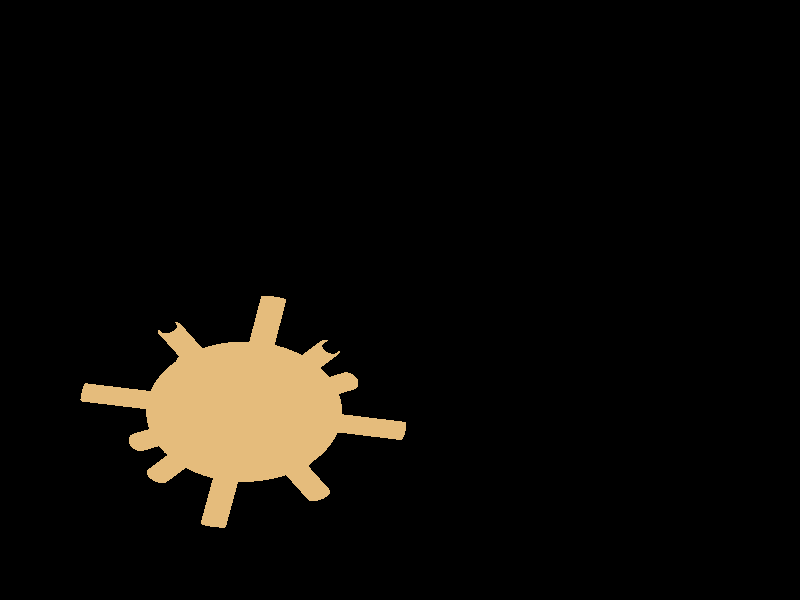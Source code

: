 #include "colors.inc"
#include "finish.inc"

global_settings {assumed_gamma 1 max_trace_level 6}
background {color White transmit 1.0}
camera {orthographic
  right -6.21*x up 6.50*y
  direction 1.00*z
  location <0,0,50.00> look_at <0,0,0>}


light_source {<  2.00,   3.00,  40.00> color White
  area_light <0.70, 0, 0>, <0, 0.70, 0>, 3, 3
  adaptive 1 jitter}
// no fog
#declare simple = finish {phong 0.7}
#declare pale = finish {ambient 0.5 diffuse 0.85 roughness 0.001 specular 0.200 }
#declare intermediate = finish {ambient 0.3 diffuse 0.6 specular 0.1 roughness 0.04}
#declare vmd = finish {ambient 0.0 diffuse 0.65 phong 0.1 phong_size 40.0 specular 0.5 }
#declare jmol = finish {ambient 0.2 diffuse 0.6 specular 1 roughness 0.001 metallic}
#declare ase2 = finish {ambient 0.05 brilliance 3 diffuse 0.6 metallic specular 0.7 roughness 0.04 reflection 0.15}
#declare ase3 = finish {ambient 0.15 brilliance 2 diffuse 0.6 metallic specular 1.0 roughness 0.001 reflection 0.0}
#declare glass = finish {ambient 0.05 diffuse 0.3 specular 1.0 roughness 0.001}
#declare glass2 = finish {ambient 0.01 diffuse 0.3 specular 1.0 reflection 0.25 roughness 0.001}
#declare Rcell = 0.070;
#declare Rbond = 0.100;

#macro atom(LOC, R, COL, TRANS, FIN)
  sphere{LOC, R texture{pigment{color COL transmit TRANS} finish{FIN}}}
#end
#macro constrain(LOC, R, COL, TRANS FIN)
union{torus{R, Rcell rotate 45*z texture{pigment{color COL transmit TRANS} finish{FIN}}}
     torus{R, Rcell rotate -45*z texture{pigment{color COL transmit TRANS} finish{FIN}}}
     translate LOC}
#end

cylinder {< -1.21,  -1.21,  -3.04>, < -2.37,   0.59,  -1.66>, Rcell pigment {Black}}
cylinder {<  0.12,   0.16,  -1.37>, < -1.04,   1.96,   0.02>, Rcell pigment {Black}}
cylinder {<  0.59,   2.62,  -1.83>, < -0.57,   4.42,  -0.45>, Rcell pigment {Black}}
cylinder {< -0.74,   1.25,  -3.50>, < -1.90,   3.04,  -2.12>, Rcell pigment {Black}}
cylinder {< -1.21,  -1.21,  -3.04>, <  0.12,   0.16,  -1.37>, Rcell pigment {Black}}
cylinder {< -2.37,   0.59,  -1.66>, < -1.04,   1.96,   0.02>, Rcell pigment {Black}}
cylinder {< -1.90,   3.04,  -2.12>, < -0.57,   4.42,  -0.45>, Rcell pigment {Black}}
cylinder {< -0.74,   1.25,  -3.50>, <  0.59,   2.62,  -1.83>, Rcell pigment {Black}}
cylinder {< -1.21,  -1.21,  -3.04>, < -0.74,   1.25,  -3.50>, Rcell pigment {Black}}
cylinder {< -2.37,   0.59,  -1.66>, < -1.90,   3.04,  -2.12>, Rcell pigment {Black}}
cylinder {< -1.04,   1.96,   0.02>, < -0.57,   4.42,  -0.45>, Rcell pigment {Black}}
cylinder {<  0.12,   0.16,  -1.37>, <  0.59,   2.62,  -1.83>, Rcell pigment {Black}}
atom(< -1.21,  -1.21,  -3.04>, 0.76, rgb <0.78, 0.50, 0.20>, 0.0, ase2) // #0
cylinder {< -1.21,  -1.21,  -3.04>, < -0.98,   0.02,  -3.27>, Rbond texture{pigment {color rgb <0.78, 0.50, 0.20> transmit 0.0} finish{ase2}}}
cylinder {< -1.21,  -1.21,  -3.04>, < -1.45,  -2.44,  -2.81>, Rbond texture{pigment {color rgb <0.78, 0.50, 0.20> transmit 0.0} finish{ase2}}}
cylinder {< -1.21,  -1.21,  -3.04>, < -0.78,  -1.75,  -1.97>, Rbond texture{pigment {color rgb <0.78, 0.50, 0.20> transmit 0.0} finish{ase2}}}
cylinder {< -1.21,  -1.21,  -3.04>, < -1.65,  -0.67,  -4.11>, Rbond texture{pigment {color rgb <0.78, 0.50, 0.20> transmit 0.0} finish{ase2}}}
cylinder {< -1.21,  -1.21,  -3.04>, < -0.55,  -0.52,  -2.20>, Rbond texture{pigment {color rgb <0.78, 0.50, 0.20> transmit 0.0} finish{ase2}}}
cylinder {< -1.21,  -1.21,  -3.04>, < -1.88,  -1.90,  -3.88>, Rbond texture{pigment {color rgb <0.78, 0.50, 0.20> transmit 0.0} finish{ase2}}}
cylinder {< -1.21,  -1.21,  -3.04>, < -2.46,  -1.00,  -3.19>, Rbond texture{pigment {color rgb <0.78, 0.50, 0.20> transmit 0.0} finish{ase2}}}
cylinder {< -1.21,  -1.21,  -3.04>, <  0.03,  -1.42,  -2.89>, Rbond texture{pigment {color rgb <0.78, 0.50, 0.20> transmit 0.0} finish{ase2}}}
cylinder {< -1.21,  -1.21,  -3.04>, < -2.03,  -1.54,  -2.12>, Rbond texture{pigment {color rgb <0.78, 0.50, 0.20> transmit 0.0} finish{ase2}}}
cylinder {< -1.21,  -1.21,  -3.04>, < -0.40,  -0.88,  -3.96>, Rbond texture{pigment {color rgb <0.78, 0.50, 0.20> transmit 0.0} finish{ase2}}}
cylinder {< -1.21,  -1.21,  -3.04>, < -1.79,  -0.31,  -2.35>, Rbond texture{pigment {color rgb <0.78, 0.50, 0.20> transmit 0.0} finish{ase2}}}
cylinder {< -1.21,  -1.21,  -3.04>, < -0.63,  -2.11,  -3.73>, Rbond texture{pigment {color rgb <0.78, 0.50, 0.20> transmit 0.0} finish{ase2}}}
// no constraints
